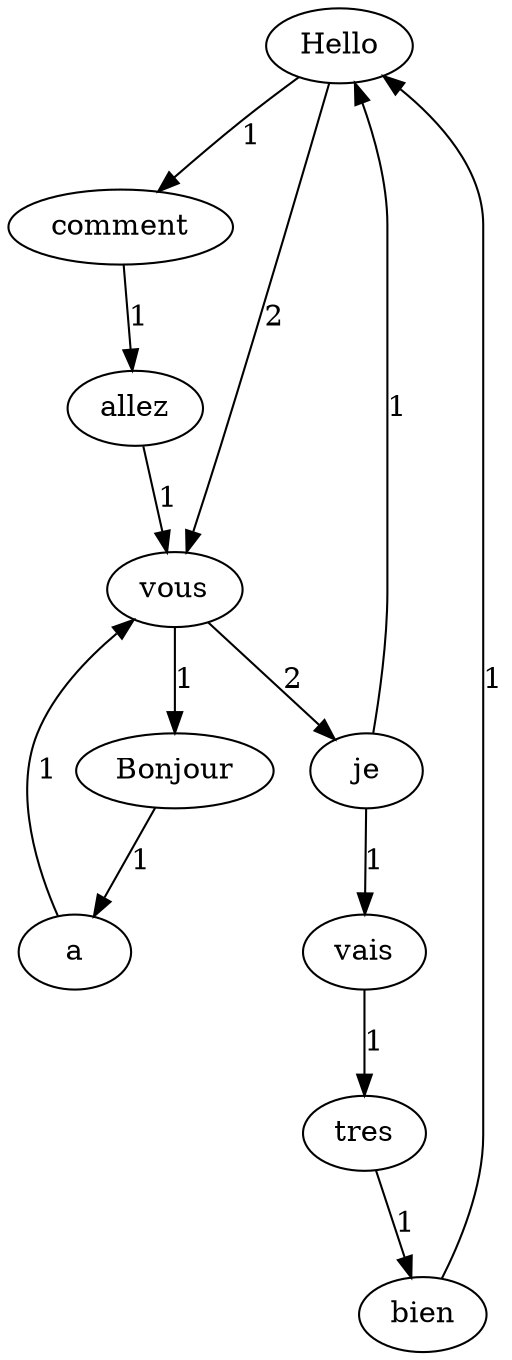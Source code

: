 digraph g {
Hello -> comment [ label=1 ];
Hello -> vous [ label=2 ];
comment -> allez [ label=1 ];
allez -> vous [ label=1 ];
vous -> Bonjour [ label=1 ];
vous -> je [ label=2 ];
Bonjour -> a [ label=1 ];
a -> vous [ label=1 ];
je -> vais [ label=1 ];
je -> Hello [ label=1 ];
vais -> tres [ label=1 ];
tres -> bien [ label=1 ];
bien -> Hello [ label=1 ];
}
